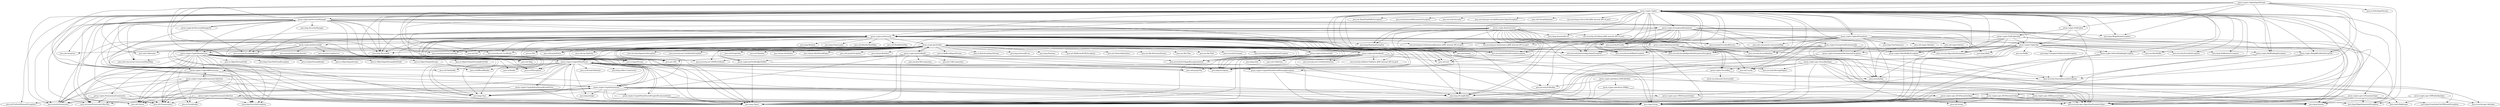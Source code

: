 digraph "jce.jar" {
    // Path: C:\Program Files (x86)\Java\jdk1.8.0_121\jre\lib\jce.jar
   "javax.crypto.BadPaddingException"                 -> "java.lang.String";
   "javax.crypto.BadPaddingException"                 -> "java.security.GeneralSecurityException";
   "javax.crypto.Cipher"                              -> "java.lang.AssertionError";
   "javax.crypto.Cipher"                              -> "java.lang.Class";
   "javax.crypto.Cipher"                              -> "java.lang.Exception";
   "javax.crypto.Cipher"                              -> "java.lang.IllegalArgumentException";
   "javax.crypto.Cipher"                              -> "java.lang.IllegalStateException";
   "javax.crypto.Cipher"                              -> "java.lang.NullPointerException";
   "javax.crypto.Cipher"                              -> "java.lang.Object";
   "javax.crypto.Cipher"                              -> "java.lang.RuntimeException";
   "javax.crypto.Cipher"                              -> "java.lang.SecurityException";
   "javax.crypto.Cipher"                              -> "java.lang.String";
   "javax.crypto.Cipher"                              -> "java.lang.StringBuilder";
   "javax.crypto.Cipher"                              -> "java.lang.Throwable";
   "javax.crypto.Cipher"                              -> "java.nio.ByteBuffer";
   "javax.crypto.Cipher"                              -> "java.nio.ReadOnlyBufferException";
   "javax.crypto.Cipher"                              -> "java.security.AlgorithmParameters";
   "javax.crypto.Cipher"                              -> "java.security.InvalidAlgorithmParameterException";
   "javax.crypto.Cipher"                              -> "java.security.InvalidKeyException";
   "javax.crypto.Cipher"                              -> "java.security.InvalidParameterException";
   "javax.crypto.Cipher"                              -> "java.security.Key";
   "javax.crypto.Cipher"                              -> "java.security.NoSuchAlgorithmException";
   "javax.crypto.Cipher"                              -> "java.security.NoSuchProviderException";
   "javax.crypto.Cipher"                              -> "java.security.Permission";
   "javax.crypto.Cipher"                              -> "java.security.Provider";
   "javax.crypto.Cipher"                              -> "java.security.Provider$Service";
   "javax.crypto.Cipher"                              -> "java.security.ProviderException";
   "javax.crypto.Cipher"                              -> "java.security.PublicKey";
   "javax.crypto.Cipher"                              -> "java.security.SecureRandom";
   "javax.crypto.Cipher"                              -> "java.security.Security";
   "javax.crypto.Cipher"                              -> "java.security.cert.Certificate";
   "javax.crypto.Cipher"                              -> "java.security.cert.X509Certificate";
   "javax.crypto.Cipher"                              -> "java.security.spec.AlgorithmParameterSpec";
   "javax.crypto.Cipher"                              -> "java.security.spec.InvalidParameterSpecException";
   "javax.crypto.Cipher"                              -> "java.util.ArrayList";
   "javax.crypto.Cipher"                              -> "java.util.Collections";
   "javax.crypto.Cipher"                              -> "java.util.Iterator";
   "javax.crypto.Cipher"                              -> "java.util.List";
   "javax.crypto.Cipher"                              -> "java.util.Locale";
   "javax.crypto.Cipher"                              -> "java.util.NoSuchElementException";
   "javax.crypto.Cipher"                              -> "java.util.Set";
   "javax.crypto.Cipher"                              -> "java.util.StringTokenizer";
   "javax.crypto.Cipher"                              -> "javax.crypto.BadPaddingException";
   "javax.crypto.Cipher"                              -> "javax.crypto.Cipher$Transform";
   "javax.crypto.Cipher"                              -> "javax.crypto.CipherSpi";
   "javax.crypto.Cipher"                              -> "javax.crypto.CryptoAllPermission";
   "javax.crypto.Cipher"                              -> "javax.crypto.CryptoPermission";
   "javax.crypto.Cipher"                              -> "javax.crypto.ExemptionMechanism";
   "javax.crypto.Cipher"                              -> "javax.crypto.ExemptionMechanismException";
   "javax.crypto.Cipher"                              -> "javax.crypto.IllegalBlockSizeException";
   "javax.crypto.Cipher"                              -> "javax.crypto.JceSecurity";
   "javax.crypto.Cipher"                              -> "javax.crypto.JceSecurityManager";
   "javax.crypto.Cipher"                              -> "javax.crypto.NoSuchPaddingException";
   "javax.crypto.Cipher"                              -> "javax.crypto.NullCipher";
   "javax.crypto.Cipher"                              -> "javax.crypto.ShortBufferException";
   "javax.crypto.Cipher"                              -> "javax.crypto.spec.IvParameterSpec";
   "javax.crypto.Cipher"                              -> "javax.crypto.spec.PBEParameterSpec";
   "javax.crypto.Cipher"                              -> "javax.crypto.spec.RC2ParameterSpec";
   "javax.crypto.Cipher"                              -> "javax.crypto.spec.RC5ParameterSpec";
   "javax.crypto.Cipher"                              -> "sun.security.jca.GetInstance (JDK internal API (rt.jar))";
   "javax.crypto.Cipher"                              -> "sun.security.jca.ServiceId (JDK internal API (rt.jar))";
   "javax.crypto.Cipher"                              -> "sun.security.util.Debug (JDK internal API (rt.jar))";
   "javax.crypto.Cipher$Transform"                    -> "java.lang.CharSequence";
   "javax.crypto.Cipher$Transform"                    -> "java.lang.Math";
   "javax.crypto.Cipher$Transform"                    -> "java.lang.Object";
   "javax.crypto.Cipher$Transform"                    -> "java.lang.String";
   "javax.crypto.Cipher$Transform"                    -> "java.lang.StringBuilder";
   "javax.crypto.Cipher$Transform"                    -> "java.security.NoSuchAlgorithmException";
   "javax.crypto.Cipher$Transform"                    -> "java.security.Provider";
   "javax.crypto.Cipher$Transform"                    -> "java.security.Provider$Service";
   "javax.crypto.Cipher$Transform"                    -> "java.util.Locale";
   "javax.crypto.Cipher$Transform"                    -> "java.util.concurrent.ConcurrentHashMap";
   "javax.crypto.Cipher$Transform"                    -> "java.util.concurrent.ConcurrentMap";
   "javax.crypto.Cipher$Transform"                    -> "java.util.regex.Matcher";
   "javax.crypto.Cipher$Transform"                    -> "java.util.regex.Pattern";
   "javax.crypto.Cipher$Transform"                    -> "javax.crypto.Cipher";
   "javax.crypto.Cipher$Transform"                    -> "javax.crypto.CipherSpi";
   "javax.crypto.Cipher$Transform"                    -> "javax.crypto.NoSuchPaddingException";
   "javax.crypto.CipherInputStream"                   -> "java.io.FilterInputStream";
   "javax.crypto.CipherInputStream"                   -> "java.io.IOException";
   "javax.crypto.CipherInputStream"                   -> "java.io.InputStream";
   "javax.crypto.CipherInputStream"                   -> "java.lang.IllegalStateException";
   "javax.crypto.CipherInputStream"                   -> "java.lang.Object";
   "javax.crypto.CipherInputStream"                   -> "java.lang.System";
   "javax.crypto.CipherInputStream"                   -> "java.lang.Throwable";
   "javax.crypto.CipherInputStream"                   -> "java.security.GeneralSecurityException";
   "javax.crypto.CipherInputStream"                   -> "javax.crypto.BadPaddingException";
   "javax.crypto.CipherInputStream"                   -> "javax.crypto.Cipher";
   "javax.crypto.CipherInputStream"                   -> "javax.crypto.IllegalBlockSizeException";
   "javax.crypto.CipherInputStream"                   -> "javax.crypto.NullCipher";
   "javax.crypto.CipherSpi"                           -> "java.lang.Math";
   "javax.crypto.CipherSpi"                           -> "java.lang.NullPointerException";
   "javax.crypto.CipherSpi"                           -> "java.lang.Object";
   "javax.crypto.CipherSpi"                           -> "java.lang.String";
   "javax.crypto.CipherSpi"                           -> "java.lang.StringBuilder";
   "javax.crypto.CipherSpi"                           -> "java.lang.Throwable";
   "javax.crypto.CipherSpi"                           -> "java.lang.UnsupportedOperationException";
   "javax.crypto.CipherSpi"                           -> "java.nio.Buffer";
   "javax.crypto.CipherSpi"                           -> "java.nio.ByteBuffer";
   "javax.crypto.CipherSpi"                           -> "java.security.AlgorithmParameters";
   "javax.crypto.CipherSpi"                           -> "java.security.InvalidAlgorithmParameterException";
   "javax.crypto.CipherSpi"                           -> "java.security.InvalidKeyException";
   "javax.crypto.CipherSpi"                           -> "java.security.Key";
   "javax.crypto.CipherSpi"                           -> "java.security.NoSuchAlgorithmException";
   "javax.crypto.CipherSpi"                           -> "java.security.ProviderException";
   "javax.crypto.CipherSpi"                           -> "java.security.SecureRandom";
   "javax.crypto.CipherSpi"                           -> "java.security.spec.AlgorithmParameterSpec";
   "javax.crypto.CipherSpi"                           -> "javax.crypto.BadPaddingException";
   "javax.crypto.CipherSpi"                           -> "javax.crypto.IllegalBlockSizeException";
   "javax.crypto.CipherSpi"                           -> "javax.crypto.NoSuchPaddingException";
   "javax.crypto.CipherSpi"                           -> "javax.crypto.ShortBufferException";
   "javax.crypto.CryptoAllPermission"                 -> "java.lang.Object";
   "javax.crypto.CryptoAllPermission"                 -> "java.lang.String";
   "javax.crypto.CryptoAllPermission"                 -> "java.security.Permission";
   "javax.crypto.CryptoAllPermission"                 -> "java.security.PermissionCollection";
   "javax.crypto.CryptoAllPermission"                 -> "javax.crypto.CryptoAllPermissionCollection";
   "javax.crypto.CryptoAllPermission"                 -> "javax.crypto.CryptoPermission";
   "javax.crypto.CryptoAllPermissionCollection"       -> "java.io.Serializable";
   "javax.crypto.CryptoAllPermissionCollection"       -> "java.lang.Object";
   "javax.crypto.CryptoAllPermissionCollection"       -> "java.lang.SecurityException";
   "javax.crypto.CryptoAllPermissionCollection"       -> "java.lang.String";
   "javax.crypto.CryptoAllPermissionCollection"       -> "java.security.Permission";
   "javax.crypto.CryptoAllPermissionCollection"       -> "java.security.PermissionCollection";
   "javax.crypto.CryptoAllPermissionCollection"       -> "java.util.Enumeration";
   "javax.crypto.CryptoAllPermissionCollection"       -> "java.util.Vector";
   "javax.crypto.CryptoAllPermissionCollection"       -> "javax.crypto.CryptoAllPermission";
   "javax.crypto.CryptoAllPermissionCollection"       -> "javax.crypto.CryptoPermission";
   "javax.crypto.CryptoPermission"                    -> "java.lang.Class";
   "javax.crypto.CryptoPermission"                    -> "java.lang.Integer";
   "javax.crypto.CryptoPermission"                    -> "java.lang.Object";
   "javax.crypto.CryptoPermission"                    -> "java.lang.String";
   "javax.crypto.CryptoPermission"                    -> "java.lang.StringBuilder";
   "javax.crypto.CryptoPermission"                    -> "java.security.Permission";
   "javax.crypto.CryptoPermission"                    -> "java.security.PermissionCollection";
   "javax.crypto.CryptoPermission"                    -> "java.security.spec.AlgorithmParameterSpec";
   "javax.crypto.CryptoPermission"                    -> "javax.crypto.CryptoPermissionCollection";
   "javax.crypto.CryptoPermission"                    -> "javax.crypto.spec.PBEParameterSpec";
   "javax.crypto.CryptoPermission"                    -> "javax.crypto.spec.RC2ParameterSpec";
   "javax.crypto.CryptoPermission"                    -> "javax.crypto.spec.RC5ParameterSpec";
   "javax.crypto.CryptoPermissionCollection"          -> "java.io.Serializable";
   "javax.crypto.CryptoPermissionCollection"          -> "java.lang.Object";
   "javax.crypto.CryptoPermissionCollection"          -> "java.lang.SecurityException";
   "javax.crypto.CryptoPermissionCollection"          -> "java.lang.String";
   "javax.crypto.CryptoPermissionCollection"          -> "java.security.Permission";
   "javax.crypto.CryptoPermissionCollection"          -> "java.security.PermissionCollection";
   "javax.crypto.CryptoPermissionCollection"          -> "java.util.Enumeration";
   "javax.crypto.CryptoPermissionCollection"          -> "java.util.Vector";
   "javax.crypto.CryptoPermissionCollection"          -> "javax.crypto.CryptoPermission";
   "javax.crypto.CryptoPermissions"                   -> "java.io.BufferedReader";
   "javax.crypto.CryptoPermissions"                   -> "java.io.IOException";
   "javax.crypto.CryptoPermissions"                   -> "java.io.InputStream";
   "javax.crypto.CryptoPermissions"                   -> "java.io.InputStreamReader";
   "javax.crypto.CryptoPermissions"                   -> "java.io.ObjectInputStream";
   "javax.crypto.CryptoPermissions"                   -> "java.io.ObjectInputStream$GetField";
   "javax.crypto.CryptoPermissions"                   -> "java.io.ObjectOutputStream";
   "javax.crypto.CryptoPermissions"                   -> "java.io.ObjectOutputStream$PutField";
   "javax.crypto.CryptoPermissions"                   -> "java.io.ObjectStreamField";
   "javax.crypto.CryptoPermissions"                   -> "java.io.Reader";
   "javax.crypto.CryptoPermissions"                   -> "java.io.Serializable";
   "javax.crypto.CryptoPermissions"                   -> "java.lang.Class";
   "javax.crypto.CryptoPermissions"                   -> "java.lang.ClassNotFoundException";
   "javax.crypto.CryptoPermissions"                   -> "java.lang.Object";
   "javax.crypto.CryptoPermissions"                   -> "java.lang.SecurityException";
   "javax.crypto.CryptoPermissions"                   -> "java.lang.String";
   "javax.crypto.CryptoPermissions"                   -> "java.security.Permission";
   "javax.crypto.CryptoPermissions"                   -> "java.security.PermissionCollection";
   "javax.crypto.CryptoPermissions"                   -> "java.security.spec.AlgorithmParameterSpec";
   "javax.crypto.CryptoPermissions"                   -> "java.util.Enumeration";
   "javax.crypto.CryptoPermissions"                   -> "java.util.Hashtable";
   "javax.crypto.CryptoPermissions"                   -> "java.util.Map";
   "javax.crypto.CryptoPermissions"                   -> "java.util.Vector";
   "javax.crypto.CryptoPermissions"                   -> "java.util.concurrent.ConcurrentHashMap";
   "javax.crypto.CryptoPermissions"                   -> "javax.crypto.CryptoAllPermission";
   "javax.crypto.CryptoPermissions"                   -> "javax.crypto.CryptoPermission";
   "javax.crypto.CryptoPermissions"                   -> "javax.crypto.CryptoPolicyParser";
   "javax.crypto.CryptoPermissions"                   -> "javax.crypto.CryptoPolicyParser$ParsingException";
   "javax.crypto.CryptoPermissions"                   -> "javax.crypto.PermissionsEnumerator";
   "javax.crypto.CryptoPolicyParser"                  -> "java.io.BufferedReader";
   "javax.crypto.CryptoPolicyParser"                  -> "java.io.IOException";
   "javax.crypto.CryptoPolicyParser"                  -> "java.io.Reader";
   "javax.crypto.CryptoPolicyParser"                  -> "java.io.StreamTokenizer";
   "javax.crypto.CryptoPolicyParser"                  -> "java.lang.Class";
   "javax.crypto.CryptoPolicyParser"                  -> "java.lang.Exception";
   "javax.crypto.CryptoPolicyParser"                  -> "java.lang.Integer";
   "javax.crypto.CryptoPolicyParser"                  -> "java.lang.Object";
   "javax.crypto.CryptoPolicyParser"                  -> "java.lang.String";
   "javax.crypto.CryptoPolicyParser"                  -> "java.lang.StringBuilder";
   "javax.crypto.CryptoPolicyParser"                  -> "java.lang.reflect.Constructor";
   "javax.crypto.CryptoPolicyParser"                  -> "java.security.spec.AlgorithmParameterSpec";
   "javax.crypto.CryptoPolicyParser"                  -> "java.util.Enumeration";
   "javax.crypto.CryptoPolicyParser"                  -> "java.util.Hashtable";
   "javax.crypto.CryptoPolicyParser"                  -> "java.util.Locale";
   "javax.crypto.CryptoPolicyParser"                  -> "java.util.Vector";
   "javax.crypto.CryptoPolicyParser"                  -> "javax.crypto.CryptoAllPermission";
   "javax.crypto.CryptoPolicyParser"                  -> "javax.crypto.CryptoPermission";
   "javax.crypto.CryptoPolicyParser"                  -> "javax.crypto.CryptoPolicyParser$CryptoPermissionEntry";
   "javax.crypto.CryptoPolicyParser"                  -> "javax.crypto.CryptoPolicyParser$GrantEntry";
   "javax.crypto.CryptoPolicyParser"                  -> "javax.crypto.CryptoPolicyParser$ParsingException";
   "javax.crypto.CryptoPolicyParser$CryptoPermissionEntry" -> "java.lang.Object";
   "javax.crypto.CryptoPolicyParser$CryptoPermissionEntry" -> "java.lang.String";
   "javax.crypto.CryptoPolicyParser$CryptoPermissionEntry" -> "java.security.spec.AlgorithmParameterSpec";
   "javax.crypto.CryptoPolicyParser$CryptoPermissionEntry" -> "javax.crypto.CryptoPolicyParser";
   "javax.crypto.CryptoPolicyParser$GrantEntry"       -> "java.lang.Object";
   "javax.crypto.CryptoPolicyParser$GrantEntry"       -> "java.util.Enumeration";
   "javax.crypto.CryptoPolicyParser$GrantEntry"       -> "java.util.Vector";
   "javax.crypto.CryptoPolicyParser$GrantEntry"       -> "javax.crypto.CryptoPolicyParser";
   "javax.crypto.CryptoPolicyParser$GrantEntry"       -> "javax.crypto.CryptoPolicyParser$CryptoPermissionEntry";
   "javax.crypto.CryptoPolicyParser$ParsingException" -> "java.lang.String";
   "javax.crypto.CryptoPolicyParser$ParsingException" -> "java.lang.StringBuilder";
   "javax.crypto.CryptoPolicyParser$ParsingException" -> "java.security.GeneralSecurityException";
   "javax.crypto.CryptoPolicyParser$ParsingException" -> "javax.crypto.CryptoPolicyParser";
   "javax.crypto.ExemptionMechanism"                  -> "java.lang.Class";
   "javax.crypto.ExemptionMechanism"                  -> "java.lang.IllegalArgumentException";
   "javax.crypto.ExemptionMechanism"                  -> "java.lang.IllegalStateException";
   "javax.crypto.ExemptionMechanism"                  -> "java.lang.Object";
   "javax.crypto.ExemptionMechanism"                  -> "java.lang.String";
   "javax.crypto.ExemptionMechanism"                  -> "java.security.AlgorithmParameters";
   "javax.crypto.ExemptionMechanism"                  -> "java.security.InvalidAlgorithmParameterException";
   "javax.crypto.ExemptionMechanism"                  -> "java.security.InvalidKeyException";
   "javax.crypto.ExemptionMechanism"                  -> "java.security.Key";
   "javax.crypto.ExemptionMechanism"                  -> "java.security.NoSuchAlgorithmException";
   "javax.crypto.ExemptionMechanism"                  -> "java.security.NoSuchProviderException";
   "javax.crypto.ExemptionMechanism"                  -> "java.security.Provider";
   "javax.crypto.ExemptionMechanism"                  -> "java.security.spec.AlgorithmParameterSpec";
   "javax.crypto.ExemptionMechanism"                  -> "javax.crypto.ExemptionMechanismException";
   "javax.crypto.ExemptionMechanism"                  -> "javax.crypto.ExemptionMechanismSpi";
   "javax.crypto.ExemptionMechanism"                  -> "javax.crypto.JceSecurity";
   "javax.crypto.ExemptionMechanism"                  -> "javax.crypto.ShortBufferException";
   "javax.crypto.ExemptionMechanism"                  -> "sun.security.jca.GetInstance (JDK internal API (rt.jar))";
   "javax.crypto.ExemptionMechanism"                  -> "sun.security.jca.GetInstance$Instance (JDK internal API (rt.jar))";
   "javax.crypto.ExemptionMechanismException"         -> "java.lang.String";
   "javax.crypto.ExemptionMechanismException"         -> "java.security.GeneralSecurityException";
   "javax.crypto.ExemptionMechanismSpi"               -> "java.lang.Object";
   "javax.crypto.ExemptionMechanismSpi"               -> "java.security.AlgorithmParameters";
   "javax.crypto.ExemptionMechanismSpi"               -> "java.security.InvalidAlgorithmParameterException";
   "javax.crypto.ExemptionMechanismSpi"               -> "java.security.InvalidKeyException";
   "javax.crypto.ExemptionMechanismSpi"               -> "java.security.Key";
   "javax.crypto.ExemptionMechanismSpi"               -> "java.security.spec.AlgorithmParameterSpec";
   "javax.crypto.ExemptionMechanismSpi"               -> "javax.crypto.ExemptionMechanismException";
   "javax.crypto.ExemptionMechanismSpi"               -> "javax.crypto.ShortBufferException";
   "javax.crypto.IllegalBlockSizeException"           -> "java.lang.String";
   "javax.crypto.IllegalBlockSizeException"           -> "java.security.GeneralSecurityException";
   "javax.crypto.JarVerifier"                         -> "java.io.BufferedInputStream";
   "javax.crypto.JarVerifier"                         -> "java.io.ByteArrayInputStream";
   "javax.crypto.JarVerifier"                         -> "java.io.File";
   "javax.crypto.JarVerifier"                         -> "java.io.IOException";
   "javax.crypto.JarVerifier"                         -> "java.io.InputStream";
   "javax.crypto.JarVerifier"                         -> "java.lang.Exception";
   "javax.crypto.JarVerifier"                         -> "java.lang.InternalError";
   "javax.crypto.JarVerifier"                         -> "java.lang.Object";
   "javax.crypto.JarVerifier"                         -> "java.lang.Runtime";
   "javax.crypto.JarVerifier"                         -> "java.lang.SecurityException";
   "javax.crypto.JarVerifier"                         -> "java.lang.String";
   "javax.crypto.JarVerifier"                         -> "java.lang.StringBuilder";
   "javax.crypto.JarVerifier"                         -> "java.lang.System";
   "javax.crypto.JarVerifier"                         -> "java.lang.Throwable";
   "javax.crypto.JarVerifier"                         -> "java.net.MalformedURLException";
   "javax.crypto.JarVerifier"                         -> "java.net.NetworkInterface";
   "javax.crypto.JarVerifier"                         -> "java.net.URL";
   "javax.crypto.JarVerifier"                         -> "java.nio.file.DirectoryStream";
   "javax.crypto.JarVerifier"                         -> "java.nio.file.Files";
   "javax.crypto.JarVerifier"                         -> "java.nio.file.Path";
   "javax.crypto.JarVerifier"                         -> "java.security.AccessController";
   "javax.crypto.JarVerifier"                         -> "java.security.InvalidKeyException";
   "javax.crypto.JarVerifier"                         -> "java.security.MessageDigest";
   "javax.crypto.JarVerifier"                         -> "java.security.NoSuchAlgorithmException";
   "javax.crypto.JarVerifier"                         -> "java.security.NoSuchProviderException";
   "javax.crypto.JarVerifier"                         -> "java.security.Principal";
   "javax.crypto.JarVerifier"                         -> "java.security.PrivilegedActionException";
   "javax.crypto.JarVerifier"                         -> "java.security.PrivilegedExceptionAction";
   "javax.crypto.JarVerifier"                         -> "java.security.PublicKey";
   "javax.crypto.JarVerifier"                         -> "java.security.SignatureException";
   "javax.crypto.JarVerifier"                         -> "java.security.cert.Certificate";
   "javax.crypto.JarVerifier"                         -> "java.security.cert.CertificateException";
   "javax.crypto.JarVerifier"                         -> "java.security.cert.CertificateFactory";
   "javax.crypto.JarVerifier"                         -> "java.security.cert.X509Certificate";
   "javax.crypto.JarVerifier"                         -> "java.util.ArrayList";
   "javax.crypto.JarVerifier"                         -> "java.util.Collections";
   "javax.crypto.JarVerifier"                         -> "java.util.Enumeration";
   "javax.crypto.JarVerifier"                         -> "java.util.Iterator";
   "javax.crypto.JarVerifier"                         -> "java.util.List";
   "javax.crypto.JarVerifier"                         -> "java.util.Properties";
   "javax.crypto.JarVerifier"                         -> "java.util.Random";
   "javax.crypto.JarVerifier"                         -> "java.util.Set";
   "javax.crypto.JarVerifier"                         -> "java.util.jar.Attributes";
   "javax.crypto.JarVerifier"                         -> "java.util.jar.Attributes$Name";
   "javax.crypto.JarVerifier"                         -> "java.util.jar.JarEntry";
   "javax.crypto.JarVerifier"                         -> "java.util.jar.JarException";
   "javax.crypto.JarVerifier"                         -> "java.util.jar.JarFile";
   "javax.crypto.JarVerifier"                         -> "java.util.jar.Manifest";
   "javax.crypto.JarVerifier"                         -> "java.util.zip.ZipEntry";
   "javax.crypto.JarVerifier"                         -> "javax.crypto.CryptoPermissions";
   "javax.crypto.JarVerifier"                         -> "javax.crypto.CryptoPolicyParser";
   "javax.crypto.JarVerifier"                         -> "javax.crypto.CryptoPolicyParser$ParsingException";
   "javax.crypto.JarVerifier"                         -> "javax.crypto.JarVerifier$1";
   "javax.crypto.JarVerifier"                         -> "javax.crypto.JarVerifier$2";
   "javax.crypto.JarVerifier"                         -> "javax.crypto.JarVerifier$JarHolder";
   "javax.crypto.JarVerifier"                         -> "sun.security.validator.Validator (JDK internal API (rt.jar))";
   "javax.crypto.JarVerifier$1"                       -> "java.lang.Exception";
   "javax.crypto.JarVerifier$1"                       -> "java.lang.Object";
   "javax.crypto.JarVerifier$1"                       -> "java.lang.String";
   "javax.crypto.JarVerifier$1"                       -> "java.lang.Void";
   "javax.crypto.JarVerifier$1"                       -> "java.security.PrivilegedExceptionAction";
   "javax.crypto.JarVerifier$1"                       -> "java.security.cert.CertificateFactory";
   "javax.crypto.JarVerifier$1"                       -> "java.security.cert.X509Certificate";
   "javax.crypto.JarVerifier$1"                       -> "java.util.Arrays";
   "javax.crypto.JarVerifier$1"                       -> "java.util.Collection";
   "javax.crypto.JarVerifier$1"                       -> "java.util.List";
   "javax.crypto.JarVerifier$1"                       -> "javax.crypto.JarVerifier";
   "javax.crypto.JarVerifier$1"                       -> "sun.security.validator.Validator (JDK internal API (rt.jar))";
   "javax.crypto.JarVerifier$2"                       -> "java.lang.Class";
   "javax.crypto.JarVerifier$2"                       -> "java.lang.Exception";
   "javax.crypto.JarVerifier$2"                       -> "java.lang.Object";
   "javax.crypto.JarVerifier$2"                       -> "java.lang.String";
   "javax.crypto.JarVerifier$2"                       -> "java.net.JarURLConnection";
   "javax.crypto.JarVerifier$2"                       -> "java.net.URL";
   "javax.crypto.JarVerifier$2"                       -> "java.net.URLConnection";
   "javax.crypto.JarVerifier$2"                       -> "java.security.PrivilegedExceptionAction";
   "javax.crypto.JarVerifier$2"                       -> "java.util.jar.JarFile";
   "javax.crypto.JarVerifier$2"                       -> "javax.crypto.JarVerifier";
   "javax.crypto.JarVerifier$2"                       -> "javax.crypto.JarVerifier$JarHolder";
   "javax.crypto.JarVerifier$JarHolder"               -> "java.lang.Object";
   "javax.crypto.JarVerifier$JarHolder"               -> "java.util.jar.JarFile";
   "javax.crypto.JarVerifier$JarHolder"               -> "javax.crypto.JarVerifier";
   "javax.crypto.JceSecurity"                         -> "java.io.File";
   "javax.crypto.JceSecurity"                         -> "java.io.InputStream";
   "javax.crypto.JceSecurity"                         -> "java.lang.Boolean";
   "javax.crypto.JceSecurity"                         -> "java.lang.Class";
   "javax.crypto.JceSecurity"                         -> "java.lang.ClassLoader";
   "javax.crypto.JceSecurity"                         -> "java.lang.Exception";
   "javax.crypto.JceSecurity"                         -> "java.lang.Object";
   "javax.crypto.JceSecurity"                         -> "java.lang.RuntimeException";
   "javax.crypto.JceSecurity"                         -> "java.lang.SecurityException";
   "javax.crypto.JceSecurity"                         -> "java.lang.String";
   "javax.crypto.JceSecurity"                         -> "java.lang.StringBuilder";
   "javax.crypto.JceSecurity"                         -> "java.lang.System";
   "javax.crypto.JceSecurity"                         -> "java.lang.Throwable";
   "javax.crypto.JceSecurity"                         -> "java.net.URL";
   "javax.crypto.JceSecurity"                         -> "java.security.AccessController";
   "javax.crypto.JceSecurity"                         -> "java.security.NoSuchAlgorithmException";
   "javax.crypto.JceSecurity"                         -> "java.security.NoSuchProviderException";
   "javax.crypto.JceSecurity"                         -> "java.security.Permission";
   "javax.crypto.JceSecurity"                         -> "java.security.PrivilegedAction";
   "javax.crypto.JceSecurity"                         -> "java.security.PrivilegedExceptionAction";
   "javax.crypto.JceSecurity"                         -> "java.security.Provider";
   "javax.crypto.JceSecurity"                         -> "java.security.Provider$Service";
   "javax.crypto.JceSecurity"                         -> "java.security.SecureRandom";
   "javax.crypto.JceSecurity"                         -> "java.security.cert.Certificate";
   "javax.crypto.JceSecurity"                         -> "java.util.Enumeration";
   "javax.crypto.JceSecurity"                         -> "java.util.IdentityHashMap";
   "javax.crypto.JceSecurity"                         -> "java.util.Iterator";
   "javax.crypto.JceSecurity"                         -> "java.util.List";
   "javax.crypto.JceSecurity"                         -> "java.util.Map";
   "javax.crypto.JceSecurity"                         -> "java.util.WeakHashMap";
   "javax.crypto.JceSecurity"                         -> "java.util.jar.JarEntry";
   "javax.crypto.JceSecurity"                         -> "java.util.jar.JarFile";
   "javax.crypto.JceSecurity"                         -> "java.util.zip.ZipEntry";
   "javax.crypto.JceSecurity"                         -> "javax.crypto.CryptoAllPermission";
   "javax.crypto.JceSecurity"                         -> "javax.crypto.CryptoPermissions";
   "javax.crypto.JceSecurity"                         -> "javax.crypto.JarVerifier";
   "javax.crypto.JceSecurity"                         -> "javax.crypto.JceSecurity$1";
   "javax.crypto.JceSecurity"                         -> "javax.crypto.JceSecurity$2";
   "javax.crypto.JceSecurity"                         -> "sun.security.jca.GetInstance (JDK internal API (rt.jar))";
   "javax.crypto.JceSecurity"                         -> "sun.security.jca.GetInstance$Instance (JDK internal API (rt.jar))";
   "javax.crypto.JceSecurity$1"                       -> "java.lang.Exception";
   "javax.crypto.JceSecurity$1"                       -> "java.lang.Object";
   "javax.crypto.JceSecurity$1"                       -> "java.security.PrivilegedExceptionAction";
   "javax.crypto.JceSecurity$1"                       -> "javax.crypto.JceSecurity";
   "javax.crypto.JceSecurity$2"                       -> "java.lang.Class";
   "javax.crypto.JceSecurity$2"                       -> "java.lang.Object";
   "javax.crypto.JceSecurity$2"                       -> "java.net.URL";
   "javax.crypto.JceSecurity$2"                       -> "java.security.CodeSource";
   "javax.crypto.JceSecurity$2"                       -> "java.security.PrivilegedAction";
   "javax.crypto.JceSecurity$2"                       -> "java.security.ProtectionDomain";
   "javax.crypto.JceSecurity$2"                       -> "javax.crypto.JceSecurity";
   "javax.crypto.JceSecurityManager"                  -> "java.lang.Class";
   "javax.crypto.JceSecurityManager"                  -> "java.lang.Exception";
   "javax.crypto.JceSecurityManager"                  -> "java.lang.Object";
   "javax.crypto.JceSecurityManager"                  -> "java.lang.SecurityManager";
   "javax.crypto.JceSecurityManager"                  -> "java.lang.String";
   "javax.crypto.JceSecurityManager"                  -> "java.lang.Throwable";
   "javax.crypto.JceSecurityManager"                  -> "java.net.URL";
   "javax.crypto.JceSecurityManager"                  -> "java.security.AccessController";
   "javax.crypto.JceSecurityManager"                  -> "java.security.Permission";
   "javax.crypto.JceSecurityManager"                  -> "java.security.PermissionCollection";
   "javax.crypto.JceSecurityManager"                  -> "java.security.PrivilegedAction";
   "javax.crypto.JceSecurityManager"                  -> "java.security.spec.AlgorithmParameterSpec";
   "javax.crypto.JceSecurityManager"                  -> "java.util.Enumeration";
   "javax.crypto.JceSecurityManager"                  -> "java.util.Locale";
   "javax.crypto.JceSecurityManager"                  -> "java.util.Vector";
   "javax.crypto.JceSecurityManager"                  -> "java.util.concurrent.ConcurrentHashMap";
   "javax.crypto.JceSecurityManager"                  -> "java.util.concurrent.ConcurrentMap";
   "javax.crypto.JceSecurityManager"                  -> "javax.crypto.CryptoAllPermission";
   "javax.crypto.JceSecurityManager"                  -> "javax.crypto.CryptoPermission";
   "javax.crypto.JceSecurityManager"                  -> "javax.crypto.CryptoPermissions";
   "javax.crypto.JceSecurityManager"                  -> "javax.crypto.ExemptionMechanism";
   "javax.crypto.JceSecurityManager"                  -> "javax.crypto.JceSecurity";
   "javax.crypto.JceSecurityManager"                  -> "javax.crypto.JceSecurityManager$1";
   "javax.crypto.JceSecurityManager$1"                -> "java.lang.Object";
   "javax.crypto.JceSecurityManager$1"                -> "java.security.PrivilegedAction";
   "javax.crypto.JceSecurityManager$1"                -> "javax.crypto.JceSecurityManager";
   "javax.crypto.KeyGenerator"                        -> "java.lang.AssertionError";
   "javax.crypto.KeyGenerator"                        -> "java.lang.Class";
   "javax.crypto.KeyGenerator"                        -> "java.lang.Exception";
   "javax.crypto.KeyGenerator"                        -> "java.lang.Object";
   "javax.crypto.KeyGenerator"                        -> "java.lang.RuntimeException";
   "javax.crypto.KeyGenerator"                        -> "java.lang.String";
   "javax.crypto.KeyGenerator"                        -> "java.lang.StringBuilder";
   "javax.crypto.KeyGenerator"                        -> "java.lang.Throwable";
   "javax.crypto.KeyGenerator"                        -> "java.security.InvalidAlgorithmParameterException";
   "javax.crypto.KeyGenerator"                        -> "java.security.NoSuchAlgorithmException";
   "javax.crypto.KeyGenerator"                        -> "java.security.NoSuchProviderException";
   "javax.crypto.KeyGenerator"                        -> "java.security.Provider";
   "javax.crypto.KeyGenerator"                        -> "java.security.Provider$Service";
   "javax.crypto.KeyGenerator"                        -> "java.security.SecureRandom";
   "javax.crypto.KeyGenerator"                        -> "java.security.spec.AlgorithmParameterSpec";
   "javax.crypto.KeyGenerator"                        -> "java.util.Iterator";
   "javax.crypto.KeyGenerator"                        -> "java.util.List";
   "javax.crypto.KeyGenerator"                        -> "javax.crypto.JceSecurity";
   "javax.crypto.KeyGenerator"                        -> "javax.crypto.KeyGeneratorSpi";
   "javax.crypto.KeyGenerator"                        -> "javax.crypto.SecretKey";
   "javax.crypto.KeyGenerator"                        -> "sun.security.jca.GetInstance (JDK internal API (rt.jar))";
   "javax.crypto.KeyGenerator"                        -> "sun.security.jca.GetInstance$Instance (JDK internal API (rt.jar))";
   "javax.crypto.KeyGenerator"                        -> "sun.security.util.Debug (JDK internal API (rt.jar))";
   "javax.crypto.KeyGeneratorSpi"                     -> "java.lang.Object";
   "javax.crypto.KeyGeneratorSpi"                     -> "java.security.InvalidAlgorithmParameterException";
   "javax.crypto.KeyGeneratorSpi"                     -> "java.security.SecureRandom";
   "javax.crypto.KeyGeneratorSpi"                     -> "java.security.spec.AlgorithmParameterSpec";
   "javax.crypto.KeyGeneratorSpi"                     -> "javax.crypto.SecretKey";
   "javax.crypto.NoSuchPaddingException"              -> "java.lang.String";
   "javax.crypto.NoSuchPaddingException"              -> "java.security.GeneralSecurityException";
   "javax.crypto.NullCipher"                          -> "java.lang.String";
   "javax.crypto.NullCipher"                          -> "javax.crypto.Cipher";
   "javax.crypto.NullCipher"                          -> "javax.crypto.CipherSpi";
   "javax.crypto.NullCipher"                          -> "javax.crypto.NullCipherSpi";
   "javax.crypto.NullCipherSpi"                       -> "java.lang.Object";
   "javax.crypto.NullCipherSpi"                       -> "java.lang.String";
   "javax.crypto.NullCipherSpi"                       -> "java.lang.System";
   "javax.crypto.NullCipherSpi"                       -> "java.security.AlgorithmParameters";
   "javax.crypto.NullCipherSpi"                       -> "java.security.Key";
   "javax.crypto.NullCipherSpi"                       -> "java.security.SecureRandom";
   "javax.crypto.NullCipherSpi"                       -> "java.security.spec.AlgorithmParameterSpec";
   "javax.crypto.NullCipherSpi"                       -> "javax.crypto.CipherSpi";
   "javax.crypto.PermissionsEnumerator"               -> "java.lang.Object";
   "javax.crypto.PermissionsEnumerator"               -> "java.lang.String";
   "javax.crypto.PermissionsEnumerator"               -> "java.security.Permission";
   "javax.crypto.PermissionsEnumerator"               -> "java.security.PermissionCollection";
   "javax.crypto.PermissionsEnumerator"               -> "java.util.Enumeration";
   "javax.crypto.PermissionsEnumerator"               -> "java.util.NoSuchElementException";
   "javax.crypto.SecretKey"                           -> "java.lang.Object";
   "javax.crypto.SecretKey"                           -> "java.security.Key";
   "javax.crypto.SecretKey"                           -> "javax.security.auth.Destroyable";
   "javax.crypto.ShortBufferException"                -> "java.lang.String";
   "javax.crypto.ShortBufferException"                -> "java.security.GeneralSecurityException";
   "javax.crypto.interfaces.DHKey"                    -> "java.lang.Object";
   "javax.crypto.interfaces.DHKey"                    -> "javax.crypto.spec.DHParameterSpec";
   "javax.crypto.interfaces.DHPublicKey"              -> "java.lang.Object";
   "javax.crypto.interfaces.DHPublicKey"              -> "java.math.BigInteger";
   "javax.crypto.interfaces.DHPublicKey"              -> "java.security.PublicKey";
   "javax.crypto.interfaces.DHPublicKey"              -> "javax.crypto.interfaces.DHKey";
   "javax.crypto.spec.DHParameterSpec"                -> "java.lang.Object";
   "javax.crypto.spec.DHParameterSpec"                -> "java.math.BigInteger";
   "javax.crypto.spec.DHParameterSpec"                -> "java.security.spec.AlgorithmParameterSpec";
   "javax.crypto.spec.DHPublicKeySpec"                -> "java.lang.Object";
   "javax.crypto.spec.DHPublicKeySpec"                -> "java.math.BigInteger";
   "javax.crypto.spec.DHPublicKeySpec"                -> "java.security.spec.KeySpec";
   "javax.crypto.spec.IvParameterSpec"                -> "java.lang.ArrayIndexOutOfBoundsException";
   "javax.crypto.spec.IvParameterSpec"                -> "java.lang.IllegalArgumentException";
   "javax.crypto.spec.IvParameterSpec"                -> "java.lang.Object";
   "javax.crypto.spec.IvParameterSpec"                -> "java.lang.String";
   "javax.crypto.spec.IvParameterSpec"                -> "java.lang.System";
   "javax.crypto.spec.IvParameterSpec"                -> "java.security.spec.AlgorithmParameterSpec";
   "javax.crypto.spec.PBEParameterSpec"               -> "java.lang.Object";
   "javax.crypto.spec.PBEParameterSpec"               -> "java.security.spec.AlgorithmParameterSpec";
   "javax.crypto.spec.RC2ParameterSpec"               -> "java.lang.IllegalArgumentException";
   "javax.crypto.spec.RC2ParameterSpec"               -> "java.lang.Object";
   "javax.crypto.spec.RC2ParameterSpec"               -> "java.lang.String";
   "javax.crypto.spec.RC2ParameterSpec"               -> "java.lang.System";
   "javax.crypto.spec.RC2ParameterSpec"               -> "java.security.spec.AlgorithmParameterSpec";
   "javax.crypto.spec.RC2ParameterSpec"               -> "java.util.Arrays";
   "javax.crypto.spec.RC5ParameterSpec"               -> "java.lang.IllegalArgumentException";
   "javax.crypto.spec.RC5ParameterSpec"               -> "java.lang.Object";
   "javax.crypto.spec.RC5ParameterSpec"               -> "java.lang.String";
   "javax.crypto.spec.RC5ParameterSpec"               -> "java.lang.System";
   "javax.crypto.spec.RC5ParameterSpec"               -> "java.security.spec.AlgorithmParameterSpec";
   "javax.crypto.spec.RC5ParameterSpec"               -> "java.util.Arrays";
   "javax.crypto.spec.SecretKeySpec"                  -> "java.lang.ArrayIndexOutOfBoundsException";
   "javax.crypto.spec.SecretKeySpec"                  -> "java.lang.IllegalArgumentException";
   "javax.crypto.spec.SecretKeySpec"                  -> "java.lang.Object";
   "javax.crypto.spec.SecretKeySpec"                  -> "java.lang.String";
   "javax.crypto.spec.SecretKeySpec"                  -> "java.lang.System";
   "javax.crypto.spec.SecretKeySpec"                  -> "java.security.MessageDigest";
   "javax.crypto.spec.SecretKeySpec"                  -> "java.security.spec.KeySpec";
   "javax.crypto.spec.SecretKeySpec"                  -> "java.util.Locale";
   "javax.crypto.spec.SecretKeySpec"                  -> "javax.crypto.SecretKey";
}
